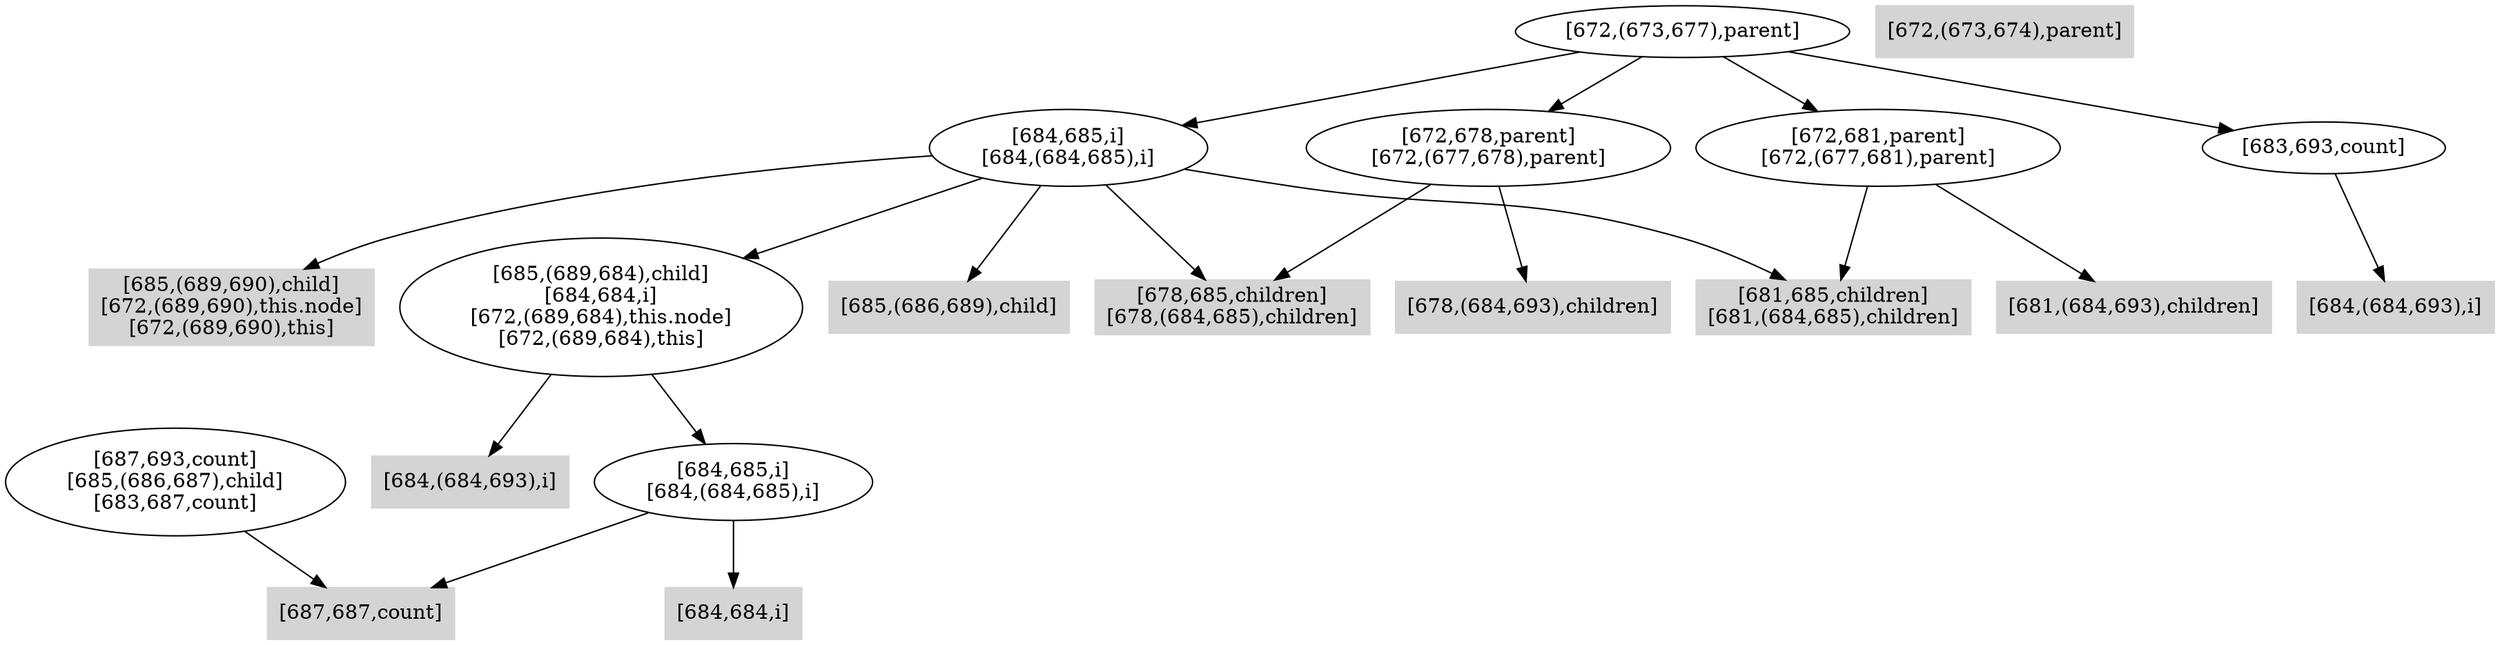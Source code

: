 digraph { 
290 [shape=box,style=filled,color=".0 .0 .83",label="[685,(689,690),child]\n[672,(689,690),this.node]\n[672,(689,690),this]"];
291 [shape=box,style=filled,color=".0 .0 .83",label="[687,687,count]"];
292 [shape=box,style=filled,color=".0 .0 .83",label="[684,684,i]"];
293 [label="[684,685,i]\n[684,(684,685),i]"];
294 [shape=box,style=filled,color=".0 .0 .83",label="[684,(684,693),i]"];
295 [label="[685,(689,684),child]\n[684,684,i]\n[672,(689,684),this.node]\n[672,(689,684),this]"];
296 [shape=box,style=filled,color=".0 .0 .83",label="[672,(673,674),parent]"];
297 [shape=box,style=filled,color=".0 .0 .83",label="[678,685,children]\n[678,(684,685),children]"];
298 [shape=box,style=filled,color=".0 .0 .83",label="[678,(684,693),children]"];
299 [label="[672,678,parent]\n[672,(677,678),parent]"];
300 [shape=box,style=filled,color=".0 .0 .83",label="[681,685,children]\n[681,(684,685),children]"];
301 [shape=box,style=filled,color=".0 .0 .83",label="[681,(684,693),children]"];
302 [label="[672,681,parent]\n[672,(677,681),parent]"];
303 [shape=box,style=filled,color=".0 .0 .83",label="[684,(684,693),i]"];
304 [label="[683,693,count]"];
305 [label="[687,693,count]\n[685,(686,687),child]\n[683,687,count]"];
306 [shape=box,style=filled,color=".0 .0 .83",label="[685,(686,689),child]"];
307 [label="[684,685,i]\n[684,(684,685),i]"];
308 [label="[672,(673,677),parent]"];
293 -> 291;
293 -> 292;
295 -> 293;
295 -> 294;
299 -> 297;
299 -> 298;
302 -> 300;
302 -> 301;
304 -> 303;
305 -> 291;
307 -> 290;
307 -> 295;
307 -> 297;
307 -> 300;
307 -> 306;
308 -> 299;
308 -> 302;
308 -> 304;
308 -> 307;
}
